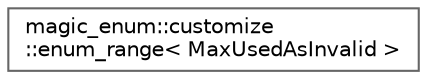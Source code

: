 digraph "类继承关系图"
{
 // LATEX_PDF_SIZE
  bgcolor="transparent";
  edge [fontname=Helvetica,fontsize=10,labelfontname=Helvetica,labelfontsize=10];
  node [fontname=Helvetica,fontsize=10,shape=box,height=0.2,width=0.4];
  rankdir="LR";
  Node0 [id="Node000000",label="magic_enum::customize\l::enum_range\< MaxUsedAsInvalid \>",height=0.2,width=0.4,color="grey40", fillcolor="white", style="filled",URL="$structmagic__enum_1_1customize_1_1enum__range_3_01_max_used_as_invalid_01_4.html",tooltip=" "];
}
